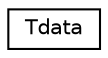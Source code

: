 digraph "Graphical Class Hierarchy"
{
  edge [fontname="Helvetica",fontsize="10",labelfontname="Helvetica",labelfontsize="10"];
  node [fontname="Helvetica",fontsize="10",shape=record];
  rankdir="LR";
  Node0 [label="Tdata",height=0.2,width=0.4,color="black", fillcolor="white", style="filled",URL="$struct_tdata.html"];
}
